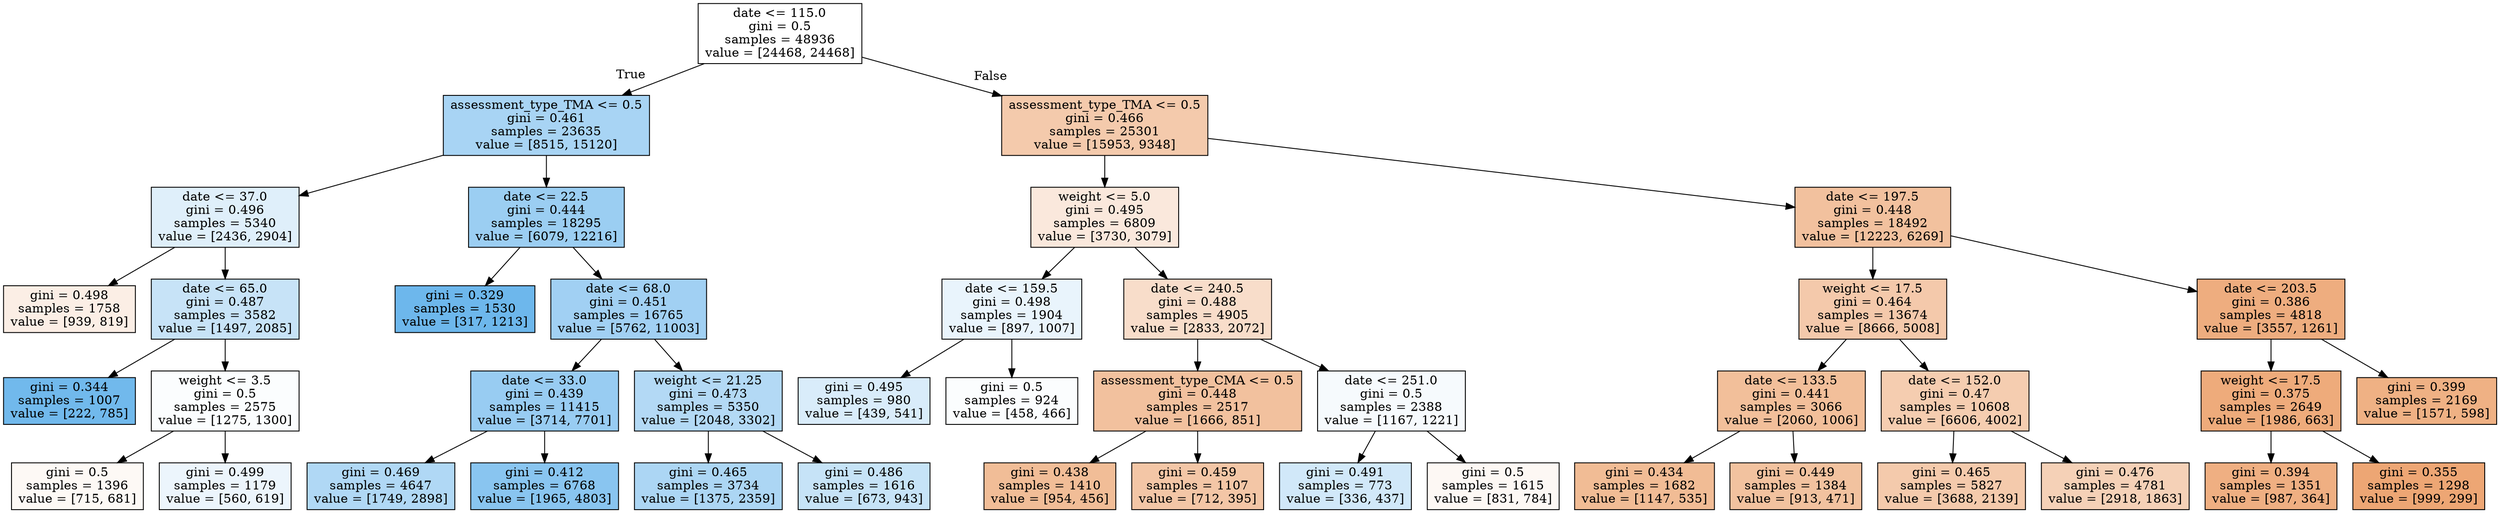 digraph Tree {
node [shape=box, style="filled", color="black"] ;
0 [label="date <= 115.0\ngini = 0.5\nsamples = 48936\nvalue = [24468, 24468]", fillcolor="#e5813900"] ;
1 [label="assessment_type_TMA <= 0.5\ngini = 0.461\nsamples = 23635\nvalue = [8515, 15120]", fillcolor="#399de56f"] ;
0 -> 1 [labeldistance=2.5, labelangle=45, headlabel="True"] ;
2 [label="date <= 37.0\ngini = 0.496\nsamples = 5340\nvalue = [2436, 2904]", fillcolor="#399de529"] ;
1 -> 2 ;
3 [label="gini = 0.498\nsamples = 1758\nvalue = [939, 819]", fillcolor="#e5813921"] ;
2 -> 3 ;
4 [label="date <= 65.0\ngini = 0.487\nsamples = 3582\nvalue = [1497, 2085]", fillcolor="#399de548"] ;
2 -> 4 ;
5 [label="gini = 0.344\nsamples = 1007\nvalue = [222, 785]", fillcolor="#399de5b7"] ;
4 -> 5 ;
6 [label="weight <= 3.5\ngini = 0.5\nsamples = 2575\nvalue = [1275, 1300]", fillcolor="#399de505"] ;
4 -> 6 ;
7 [label="gini = 0.5\nsamples = 1396\nvalue = [715, 681]", fillcolor="#e581390c"] ;
6 -> 7 ;
8 [label="gini = 0.499\nsamples = 1179\nvalue = [560, 619]", fillcolor="#399de518"] ;
6 -> 8 ;
9 [label="date <= 22.5\ngini = 0.444\nsamples = 18295\nvalue = [6079, 12216]", fillcolor="#399de580"] ;
1 -> 9 ;
10 [label="gini = 0.329\nsamples = 1530\nvalue = [317, 1213]", fillcolor="#399de5bc"] ;
9 -> 10 ;
11 [label="date <= 68.0\ngini = 0.451\nsamples = 16765\nvalue = [5762, 11003]", fillcolor="#399de579"] ;
9 -> 11 ;
12 [label="date <= 33.0\ngini = 0.439\nsamples = 11415\nvalue = [3714, 7701]", fillcolor="#399de584"] ;
11 -> 12 ;
13 [label="gini = 0.469\nsamples = 4647\nvalue = [1749, 2898]", fillcolor="#399de565"] ;
12 -> 13 ;
14 [label="gini = 0.412\nsamples = 6768\nvalue = [1965, 4803]", fillcolor="#399de597"] ;
12 -> 14 ;
15 [label="weight <= 21.25\ngini = 0.473\nsamples = 5350\nvalue = [2048, 3302]", fillcolor="#399de561"] ;
11 -> 15 ;
16 [label="gini = 0.465\nsamples = 3734\nvalue = [1375, 2359]", fillcolor="#399de56a"] ;
15 -> 16 ;
17 [label="gini = 0.486\nsamples = 1616\nvalue = [673, 943]", fillcolor="#399de549"] ;
15 -> 17 ;
18 [label="assessment_type_TMA <= 0.5\ngini = 0.466\nsamples = 25301\nvalue = [15953, 9348]", fillcolor="#e581396a"] ;
0 -> 18 [labeldistance=2.5, labelangle=-45, headlabel="False"] ;
19 [label="weight <= 5.0\ngini = 0.495\nsamples = 6809\nvalue = [3730, 3079]", fillcolor="#e581392d"] ;
18 -> 19 ;
20 [label="date <= 159.5\ngini = 0.498\nsamples = 1904\nvalue = [897, 1007]", fillcolor="#399de51c"] ;
19 -> 20 ;
21 [label="gini = 0.495\nsamples = 980\nvalue = [439, 541]", fillcolor="#399de530"] ;
20 -> 21 ;
22 [label="gini = 0.5\nsamples = 924\nvalue = [458, 466]", fillcolor="#399de504"] ;
20 -> 22 ;
23 [label="date <= 240.5\ngini = 0.488\nsamples = 4905\nvalue = [2833, 2072]", fillcolor="#e5813944"] ;
19 -> 23 ;
24 [label="assessment_type_CMA <= 0.5\ngini = 0.448\nsamples = 2517\nvalue = [1666, 851]", fillcolor="#e581397d"] ;
23 -> 24 ;
25 [label="gini = 0.438\nsamples = 1410\nvalue = [954, 456]", fillcolor="#e5813985"] ;
24 -> 25 ;
26 [label="gini = 0.459\nsamples = 1107\nvalue = [712, 395]", fillcolor="#e5813972"] ;
24 -> 26 ;
27 [label="date <= 251.0\ngini = 0.5\nsamples = 2388\nvalue = [1167, 1221]", fillcolor="#399de50b"] ;
23 -> 27 ;
28 [label="gini = 0.491\nsamples = 773\nvalue = [336, 437]", fillcolor="#399de53b"] ;
27 -> 28 ;
29 [label="gini = 0.5\nsamples = 1615\nvalue = [831, 784]", fillcolor="#e581390e"] ;
27 -> 29 ;
30 [label="date <= 197.5\ngini = 0.448\nsamples = 18492\nvalue = [12223, 6269]", fillcolor="#e581397c"] ;
18 -> 30 ;
31 [label="weight <= 17.5\ngini = 0.464\nsamples = 13674\nvalue = [8666, 5008]", fillcolor="#e581396c"] ;
30 -> 31 ;
32 [label="date <= 133.5\ngini = 0.441\nsamples = 3066\nvalue = [2060, 1006]", fillcolor="#e5813982"] ;
31 -> 32 ;
33 [label="gini = 0.434\nsamples = 1682\nvalue = [1147, 535]", fillcolor="#e5813988"] ;
32 -> 33 ;
34 [label="gini = 0.449\nsamples = 1384\nvalue = [913, 471]", fillcolor="#e581397b"] ;
32 -> 34 ;
35 [label="date <= 152.0\ngini = 0.47\nsamples = 10608\nvalue = [6606, 4002]", fillcolor="#e5813965"] ;
31 -> 35 ;
36 [label="gini = 0.465\nsamples = 5827\nvalue = [3688, 2139]", fillcolor="#e581396b"] ;
35 -> 36 ;
37 [label="gini = 0.476\nsamples = 4781\nvalue = [2918, 1863]", fillcolor="#e581395c"] ;
35 -> 37 ;
38 [label="date <= 203.5\ngini = 0.386\nsamples = 4818\nvalue = [3557, 1261]", fillcolor="#e58139a5"] ;
30 -> 38 ;
39 [label="weight <= 17.5\ngini = 0.375\nsamples = 2649\nvalue = [1986, 663]", fillcolor="#e58139aa"] ;
38 -> 39 ;
40 [label="gini = 0.394\nsamples = 1351\nvalue = [987, 364]", fillcolor="#e58139a1"] ;
39 -> 40 ;
41 [label="gini = 0.355\nsamples = 1298\nvalue = [999, 299]", fillcolor="#e58139b3"] ;
39 -> 41 ;
42 [label="gini = 0.399\nsamples = 2169\nvalue = [1571, 598]", fillcolor="#e581399e"] ;
38 -> 42 ;
}